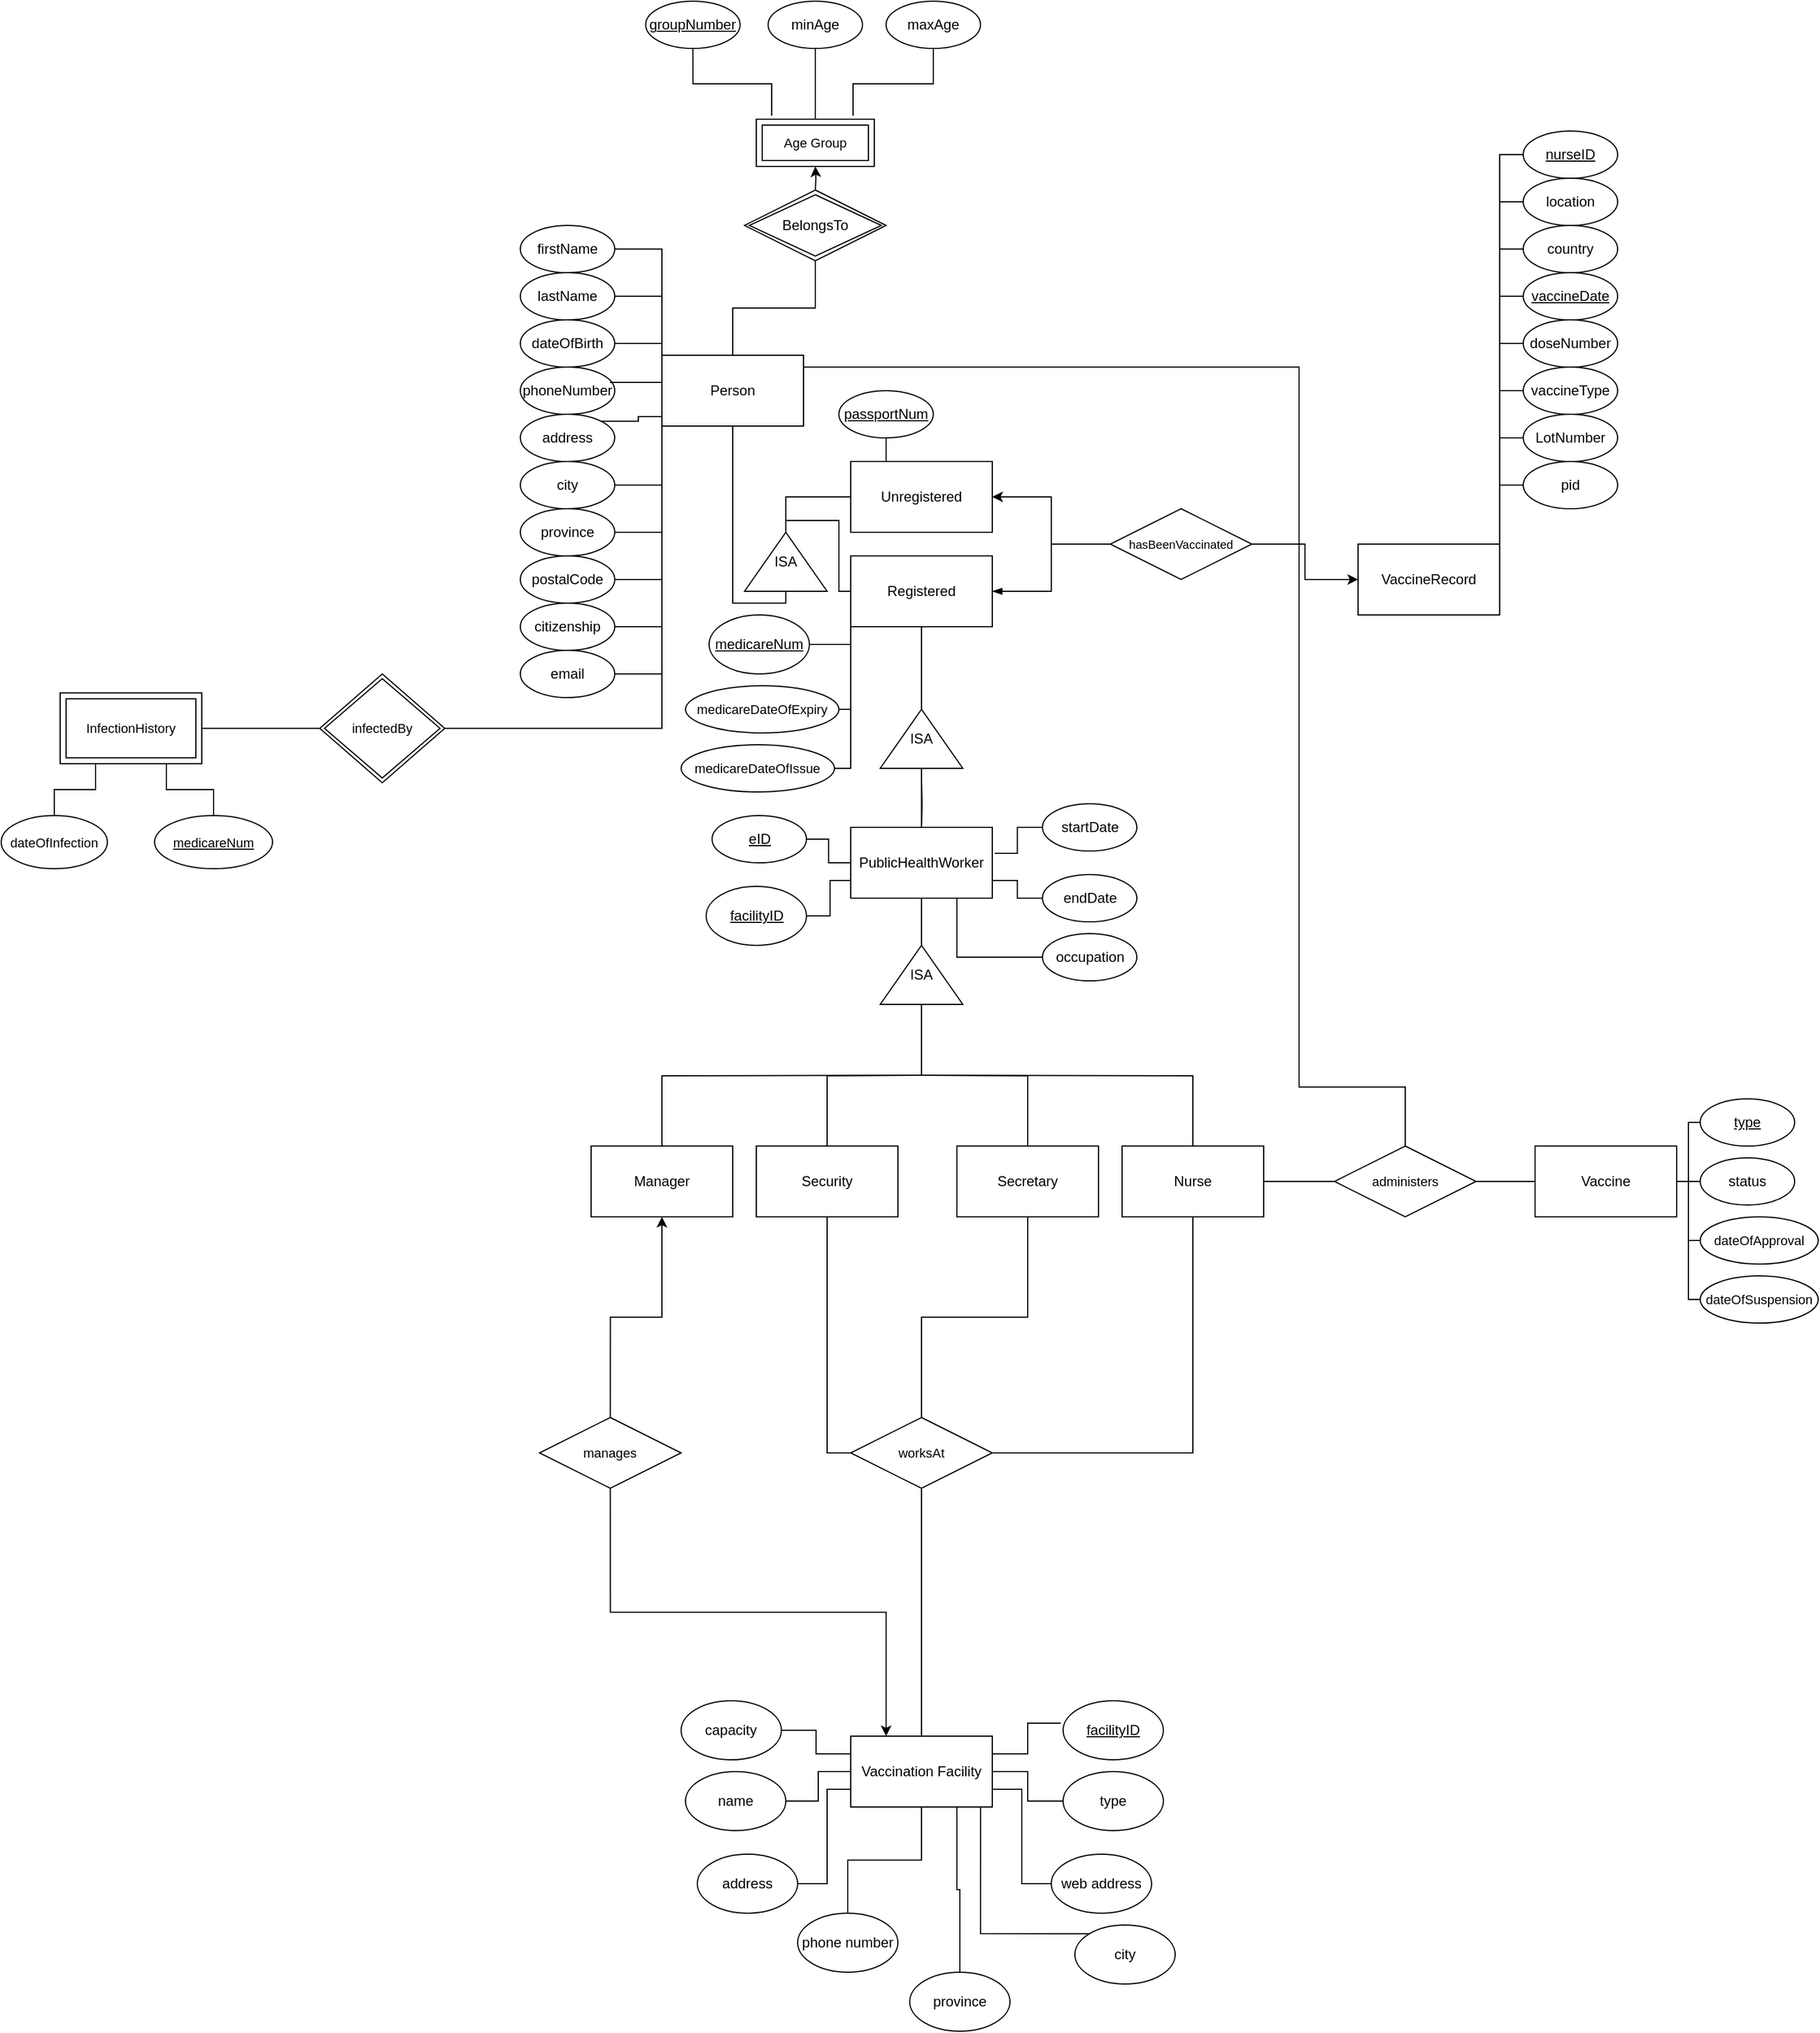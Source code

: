<mxfile version="15.5.1" type="device"><diagram id="mBmWn6BK3wTHhu9qiL1B" name="Page-1"><mxGraphModel dx="1888" dy="1664" grid="1" gridSize="10" guides="1" tooltips="1" connect="1" arrows="1" fold="1" page="1" pageScale="1" pageWidth="850" pageHeight="1100" math="0" shadow="0"><root><mxCell id="0"/><mxCell id="1" parent="0"/><mxCell id="DdgtRDa4_yfA8446GOCM-1" value="Person" style="rounded=0;whiteSpace=wrap;html=1;" parent="1" vertex="1"><mxGeometry x="140" y="240" width="120" height="60" as="geometry"/></mxCell><mxCell id="DdgtRDa4_yfA8446GOCM-2" value="firstName" style="ellipse;whiteSpace=wrap;html=1;" parent="1" vertex="1"><mxGeometry x="20" y="130" width="80" height="40" as="geometry"/></mxCell><mxCell id="DdgtRDa4_yfA8446GOCM-4" value="lastName" style="ellipse;whiteSpace=wrap;html=1;" parent="1" vertex="1"><mxGeometry x="20" y="170" width="80" height="40" as="geometry"/></mxCell><mxCell id="DdgtRDa4_yfA8446GOCM-5" value="dateOfBirth" style="ellipse;whiteSpace=wrap;html=1;" parent="1" vertex="1"><mxGeometry x="20" y="210" width="80" height="40" as="geometry"/></mxCell><mxCell id="DdgtRDa4_yfA8446GOCM-10" value="phoneNumber" style="ellipse;whiteSpace=wrap;html=1;" parent="1" vertex="1"><mxGeometry x="20" y="250" width="80" height="40" as="geometry"/></mxCell><mxCell id="DdgtRDa4_yfA8446GOCM-11" value="address&lt;span style=&quot;color: rgba(0 , 0 , 0 , 0) ; font-family: monospace ; font-size: 0px&quot;&gt;%3CmxGraphModel%3E%3Croot%3E%3CmxCell%20id%3D%220%22%2F%3E%3CmxCell%20id%3D%221%22%20parent%3D%220%22%2F%3E%3CmxCell%20id%3D%222%22%20value%3D%22dateOfBirth%22%20style%3D%22ellipse%3BwhiteSpace%3Dwrap%3Bhtml%3D1%3B%22%20vertex%3D%221%22%20parent%3D%221%22%3E%3CmxGeometry%20x%3D%22210%22%20y%3D%2210%22%20width%3D%2280%22%20height%3D%2240%22%20as%3D%22geometry%22%2F%3E%3C%2FmxCell%3E%3C%2Froot%3E%3C%2FmxGraphModel%3E&lt;/span&gt;" style="ellipse;whiteSpace=wrap;html=1;" parent="1" vertex="1"><mxGeometry x="20" y="290" width="80" height="40" as="geometry"/></mxCell><mxCell id="DdgtRDa4_yfA8446GOCM-12" value="city" style="ellipse;whiteSpace=wrap;html=1;" parent="1" vertex="1"><mxGeometry x="20" y="330" width="80" height="40" as="geometry"/></mxCell><mxCell id="DdgtRDa4_yfA8446GOCM-13" value="province" style="ellipse;whiteSpace=wrap;html=1;" parent="1" vertex="1"><mxGeometry x="20" y="370" width="80" height="40" as="geometry"/></mxCell><mxCell id="DdgtRDa4_yfA8446GOCM-14" value="postalCode" style="ellipse;whiteSpace=wrap;html=1;" parent="1" vertex="1"><mxGeometry x="20" y="410" width="80" height="40" as="geometry"/></mxCell><mxCell id="DdgtRDa4_yfA8446GOCM-15" value="citizenship" style="ellipse;whiteSpace=wrap;html=1;" parent="1" vertex="1"><mxGeometry x="20" y="450" width="80" height="40" as="geometry"/></mxCell><mxCell id="DdgtRDa4_yfA8446GOCM-16" value="email" style="ellipse;whiteSpace=wrap;html=1;" parent="1" vertex="1"><mxGeometry x="20" y="490" width="80" height="40" as="geometry"/></mxCell><mxCell id="DdgtRDa4_yfA8446GOCM-18" value="" style="endArrow=none;html=1;rounded=0;fontSize=6;edgeStyle=orthogonalEdgeStyle;exitX=0.95;exitY=0.325;exitDx=0;exitDy=0;exitPerimeter=0;entryX=0;entryY=0.5;entryDx=0;entryDy=0;" parent="1" source="DdgtRDa4_yfA8446GOCM-10" target="DdgtRDa4_yfA8446GOCM-1" edge="1"><mxGeometry relative="1" as="geometry"><mxPoint x="20" y="259.5" as="sourcePoint"/><mxPoint x="180" y="259.5" as="targetPoint"/><Array as="points"><mxPoint x="140" y="263"/><mxPoint x="140" y="260"/></Array></mxGeometry></mxCell><mxCell id="DdgtRDa4_yfA8446GOCM-23" value="" style="endArrow=none;html=1;rounded=0;fontSize=6;edgeStyle=orthogonalEdgeStyle;entryX=0;entryY=0.867;entryDx=0;entryDy=0;exitX=1;exitY=0;exitDx=0;exitDy=0;entryPerimeter=0;" parent="1" source="DdgtRDa4_yfA8446GOCM-11" target="DdgtRDa4_yfA8446GOCM-1" edge="1"><mxGeometry relative="1" as="geometry"><mxPoint x="100" y="260" as="sourcePoint"/><mxPoint x="260" y="260" as="targetPoint"/><Array as="points"><mxPoint x="120" y="296"/><mxPoint x="120" y="292"/></Array></mxGeometry></mxCell><mxCell id="DdgtRDa4_yfA8446GOCM-24" value="" style="endArrow=none;html=1;rounded=0;fontSize=6;edgeStyle=orthogonalEdgeStyle;exitX=1;exitY=0.5;exitDx=0;exitDy=0;entryX=0;entryY=1;entryDx=0;entryDy=0;" parent="1" source="DdgtRDa4_yfA8446GOCM-12" target="DdgtRDa4_yfA8446GOCM-1" edge="1"><mxGeometry relative="1" as="geometry"><mxPoint x="100" y="260" as="sourcePoint"/><mxPoint x="260" y="260" as="targetPoint"/></mxGeometry></mxCell><mxCell id="DdgtRDa4_yfA8446GOCM-25" value="" style="endArrow=none;html=1;rounded=0;fontSize=6;edgeStyle=orthogonalEdgeStyle;entryX=0;entryY=1;entryDx=0;entryDy=0;" parent="1" source="DdgtRDa4_yfA8446GOCM-13" target="DdgtRDa4_yfA8446GOCM-1" edge="1"><mxGeometry relative="1" as="geometry"><mxPoint x="100" y="260" as="sourcePoint"/><mxPoint x="260" y="260" as="targetPoint"/></mxGeometry></mxCell><mxCell id="DdgtRDa4_yfA8446GOCM-26" value="" style="endArrow=none;html=1;rounded=0;fontSize=6;edgeStyle=orthogonalEdgeStyle;entryX=0;entryY=1;entryDx=0;entryDy=0;" parent="1" source="DdgtRDa4_yfA8446GOCM-14" target="DdgtRDa4_yfA8446GOCM-1" edge="1"><mxGeometry relative="1" as="geometry"><mxPoint x="100" y="260" as="sourcePoint"/><mxPoint x="260" y="260" as="targetPoint"/></mxGeometry></mxCell><mxCell id="DdgtRDa4_yfA8446GOCM-27" value="" style="endArrow=none;html=1;rounded=0;fontSize=6;edgeStyle=orthogonalEdgeStyle;entryX=0;entryY=1;entryDx=0;entryDy=0;exitX=1;exitY=0.5;exitDx=0;exitDy=0;" parent="1" source="DdgtRDa4_yfA8446GOCM-15" target="DdgtRDa4_yfA8446GOCM-1" edge="1"><mxGeometry relative="1" as="geometry"><mxPoint x="100" y="260" as="sourcePoint"/><mxPoint x="260" y="260" as="targetPoint"/></mxGeometry></mxCell><mxCell id="DdgtRDa4_yfA8446GOCM-29" value="" style="endArrow=none;html=1;rounded=0;fontSize=6;edgeStyle=orthogonalEdgeStyle;entryX=0;entryY=1;entryDx=0;entryDy=0;" parent="1" source="DdgtRDa4_yfA8446GOCM-16" target="DdgtRDa4_yfA8446GOCM-1" edge="1"><mxGeometry relative="1" as="geometry"><mxPoint x="100" y="260" as="sourcePoint"/><mxPoint x="260" y="260" as="targetPoint"/></mxGeometry></mxCell><mxCell id="DdgtRDa4_yfA8446GOCM-31" value="" style="endArrow=none;html=1;rounded=0;fontSize=6;edgeStyle=orthogonalEdgeStyle;entryX=0;entryY=0;entryDx=0;entryDy=0;exitX=1;exitY=0.5;exitDx=0;exitDy=0;" parent="1" source="DdgtRDa4_yfA8446GOCM-5" target="DdgtRDa4_yfA8446GOCM-1" edge="1"><mxGeometry relative="1" as="geometry"><mxPoint x="100" y="260" as="sourcePoint"/><mxPoint x="260" y="260" as="targetPoint"/></mxGeometry></mxCell><mxCell id="DdgtRDa4_yfA8446GOCM-32" value="" style="endArrow=none;html=1;rounded=0;fontSize=6;edgeStyle=orthogonalEdgeStyle;entryX=0;entryY=0;entryDx=0;entryDy=0;exitX=1;exitY=0.5;exitDx=0;exitDy=0;" parent="1" source="DdgtRDa4_yfA8446GOCM-4" target="DdgtRDa4_yfA8446GOCM-1" edge="1"><mxGeometry relative="1" as="geometry"><mxPoint x="100" y="260" as="sourcePoint"/><mxPoint x="260" y="260" as="targetPoint"/></mxGeometry></mxCell><mxCell id="DdgtRDa4_yfA8446GOCM-33" value="" style="endArrow=none;html=1;rounded=0;fontSize=6;edgeStyle=orthogonalEdgeStyle;entryX=0;entryY=0;entryDx=0;entryDy=0;exitX=1;exitY=0.5;exitDx=0;exitDy=0;" parent="1" source="DdgtRDa4_yfA8446GOCM-2" target="DdgtRDa4_yfA8446GOCM-1" edge="1"><mxGeometry relative="1" as="geometry"><mxPoint x="100" y="260" as="sourcePoint"/><mxPoint x="260" y="260" as="targetPoint"/></mxGeometry></mxCell><mxCell id="DdgtRDa4_yfA8446GOCM-34" value="&lt;font style=&quot;font-size: 12px&quot;&gt;BelongsTo&lt;/font&gt;" style="shape=rhombus;double=1;perimeter=rhombusPerimeter;whiteSpace=wrap;html=1;align=center;labelBackgroundColor=none;fontSize=11;fontColor=default;" parent="1" vertex="1"><mxGeometry x="210" y="100" width="120" height="60" as="geometry"/></mxCell><mxCell id="DdgtRDa4_yfA8446GOCM-35" value="" style="endArrow=none;html=1;rounded=0;fontSize=12;edgeStyle=orthogonalEdgeStyle;entryX=0.5;entryY=1;entryDx=0;entryDy=0;exitX=0.5;exitY=0;exitDx=0;exitDy=0;" parent="1" source="DdgtRDa4_yfA8446GOCM-1" target="DdgtRDa4_yfA8446GOCM-34" edge="1"><mxGeometry relative="1" as="geometry"><mxPoint x="180" y="250" as="sourcePoint"/><mxPoint x="340" y="250" as="targetPoint"/></mxGeometry></mxCell><mxCell id="nh2LUWXk5iaDpOpPUdQf-5" style="edgeStyle=orthogonalEdgeStyle;rounded=0;orthogonalLoop=1;jettySize=auto;html=1;exitX=0.5;exitY=0;exitDx=0;exitDy=0;entryX=0.5;entryY=1;entryDx=0;entryDy=0;fontSize=8;fontColor=default;startArrow=none;startFill=0;endArrow=none;endFill=0;" parent="1" source="nh2LUWXk5iaDpOpPUdQf-6" target="DdgtRDa4_yfA8446GOCM-42" edge="1"><mxGeometry relative="1" as="geometry"><mxPoint x="270" y="20" as="sourcePoint"/></mxGeometry></mxCell><mxCell id="DdgtRDa4_yfA8446GOCM-37" value="" style="endArrow=classic;html=1;rounded=0;fontSize=12;edgeStyle=orthogonalEdgeStyle;" parent="1" edge="1"><mxGeometry relative="1" as="geometry"><mxPoint x="270" y="100" as="sourcePoint"/><mxPoint x="270" y="80" as="targetPoint"/></mxGeometry></mxCell><mxCell id="DdgtRDa4_yfA8446GOCM-39" value="&lt;u&gt;groupNumber&lt;/u&gt;" style="ellipse;whiteSpace=wrap;html=1;" parent="1" vertex="1"><mxGeometry x="126.25" y="-60" width="80" height="40" as="geometry"/></mxCell><mxCell id="DdgtRDa4_yfA8446GOCM-41" value="" style="endArrow=none;html=1;rounded=0;fontSize=12;edgeStyle=orthogonalEdgeStyle;entryX=0.13;entryY=-0.075;entryDx=0;entryDy=0;exitX=0.5;exitY=1;exitDx=0;exitDy=0;entryPerimeter=0;" parent="1" source="DdgtRDa4_yfA8446GOCM-39" target="nh2LUWXk5iaDpOpPUdQf-6" edge="1"><mxGeometry relative="1" as="geometry"><mxPoint x="180" y="220" as="sourcePoint"/><mxPoint x="210" y="20" as="targetPoint"/></mxGeometry></mxCell><mxCell id="DdgtRDa4_yfA8446GOCM-42" value="minAge" style="ellipse;whiteSpace=wrap;html=1;" parent="1" vertex="1"><mxGeometry x="230" y="-60" width="80" height="40" as="geometry"/></mxCell><mxCell id="DdgtRDa4_yfA8446GOCM-44" value="maxAge" style="ellipse;whiteSpace=wrap;html=1;" parent="1" vertex="1"><mxGeometry x="330" y="-60" width="80" height="40" as="geometry"/></mxCell><mxCell id="DdgtRDa4_yfA8446GOCM-45" value="" style="endArrow=none;html=1;rounded=0;fontSize=12;edgeStyle=orthogonalEdgeStyle;exitX=0.82;exitY=-0.075;exitDx=0;exitDy=0;exitPerimeter=0;" parent="1" source="nh2LUWXk5iaDpOpPUdQf-6" target="DdgtRDa4_yfA8446GOCM-44" edge="1"><mxGeometry relative="1" as="geometry"><mxPoint x="330" y="20" as="sourcePoint"/><mxPoint x="310" y="180" as="targetPoint"/><Array as="points"><mxPoint x="302" y="10"/><mxPoint x="370" y="10"/></Array></mxGeometry></mxCell><mxCell id="DdgtRDa4_yfA8446GOCM-46" value="&lt;font style=&quot;font-size: 11px&quot;&gt;dateOfInfection&lt;/font&gt;" style="ellipse;whiteSpace=wrap;html=1;" parent="1" vertex="1"><mxGeometry x="-420" y="630" width="90" height="45" as="geometry"/></mxCell><mxCell id="DdgtRDa4_yfA8446GOCM-47" value="" style="endArrow=none;html=1;rounded=0;fontSize=8;edgeStyle=orthogonalEdgeStyle;entryX=0;entryY=1;entryDx=0;entryDy=0;startArrow=none;" parent="1" source="rNq9Q9PdPuJIYpiy7q8s-1" target="DdgtRDa4_yfA8446GOCM-1" edge="1"><mxGeometry relative="1" as="geometry"><mxPoint x="150" y="340" as="sourcePoint"/><mxPoint x="310" y="340" as="targetPoint"/></mxGeometry></mxCell><mxCell id="DdgtRDa4_yfA8446GOCM-48" value="&lt;font style=&quot;font-size: 12px&quot;&gt;ISA&lt;/font&gt;" style="triangle;whiteSpace=wrap;html=1;fontSize=8;rotation=0;direction=north;" parent="1" vertex="1"><mxGeometry x="210" y="390" width="70" height="50" as="geometry"/></mxCell><mxCell id="DdgtRDa4_yfA8446GOCM-49" value="" style="endArrow=none;html=1;rounded=0;fontSize=12;edgeStyle=orthogonalEdgeStyle;entryX=0.5;entryY=1;entryDx=0;entryDy=0;exitX=0;exitY=0.5;exitDx=0;exitDy=0;" parent="1" source="DdgtRDa4_yfA8446GOCM-48" target="DdgtRDa4_yfA8446GOCM-1" edge="1"><mxGeometry relative="1" as="geometry"><mxPoint x="200" y="330" as="sourcePoint"/><mxPoint x="310" y="220" as="targetPoint"/></mxGeometry></mxCell><mxCell id="DdgtRDa4_yfA8446GOCM-50" value="Registered" style="rounded=0;whiteSpace=wrap;html=1;" parent="1" vertex="1"><mxGeometry x="300" y="410" width="120" height="60" as="geometry"/></mxCell><mxCell id="DdgtRDa4_yfA8446GOCM-51" value="Unregistered" style="rounded=0;whiteSpace=wrap;html=1;" parent="1" vertex="1"><mxGeometry x="300" y="330" width="120" height="60" as="geometry"/></mxCell><mxCell id="DdgtRDa4_yfA8446GOCM-52" value="" style="endArrow=none;html=1;rounded=0;fontSize=12;edgeStyle=orthogonalEdgeStyle;entryX=0;entryY=0.5;entryDx=0;entryDy=0;exitX=1;exitY=0.5;exitDx=0;exitDy=0;" parent="1" source="DdgtRDa4_yfA8446GOCM-48" target="DdgtRDa4_yfA8446GOCM-51" edge="1"><mxGeometry relative="1" as="geometry"><mxPoint x="150" y="290" as="sourcePoint"/><mxPoint x="310" y="290" as="targetPoint"/></mxGeometry></mxCell><mxCell id="DdgtRDa4_yfA8446GOCM-53" value="" style="endArrow=none;html=1;rounded=0;fontSize=12;edgeStyle=orthogonalEdgeStyle;entryX=0;entryY=0.5;entryDx=0;entryDy=0;exitX=1;exitY=0.5;exitDx=0;exitDy=0;" parent="1" source="DdgtRDa4_yfA8446GOCM-48" target="DdgtRDa4_yfA8446GOCM-50" edge="1"><mxGeometry relative="1" as="geometry"><mxPoint x="270" y="360" as="sourcePoint"/><mxPoint x="310" y="290" as="targetPoint"/></mxGeometry></mxCell><mxCell id="DdgtRDa4_yfA8446GOCM-54" value="&lt;font style=&quot;font-size: 10px&quot;&gt;hasBeenVaccinated&lt;/font&gt;" style="shape=rhombus;perimeter=rhombusPerimeter;whiteSpace=wrap;html=1;align=center;fontSize=6;" parent="1" vertex="1"><mxGeometry x="520" y="370" width="120" height="60" as="geometry"/></mxCell><mxCell id="DdgtRDa4_yfA8446GOCM-55" value="" style="endArrow=none;html=1;rounded=0;fontSize=12;edgeStyle=orthogonalEdgeStyle;entryX=0;entryY=0.5;entryDx=0;entryDy=0;exitX=1;exitY=0.5;exitDx=0;exitDy=0;startArrow=classic;startFill=1;" parent="1" source="DdgtRDa4_yfA8446GOCM-51" target="DdgtRDa4_yfA8446GOCM-54" edge="1"><mxGeometry relative="1" as="geometry"><mxPoint x="190" y="320" as="sourcePoint"/><mxPoint x="350" y="320" as="targetPoint"/></mxGeometry></mxCell><mxCell id="DdgtRDa4_yfA8446GOCM-56" value="VaccineRecord" style="rounded=0;whiteSpace=wrap;html=1;" parent="1" vertex="1"><mxGeometry x="730" y="400" width="120" height="60" as="geometry"/></mxCell><mxCell id="DdgtRDa4_yfA8446GOCM-57" value="" style="endArrow=classic;html=1;rounded=0;fontSize=12;edgeStyle=orthogonalEdgeStyle;endFill=1;" parent="1" source="DdgtRDa4_yfA8446GOCM-54" target="DdgtRDa4_yfA8446GOCM-56" edge="1"><mxGeometry relative="1" as="geometry"><mxPoint x="410" y="270" as="sourcePoint"/><mxPoint x="350" y="320" as="targetPoint"/></mxGeometry></mxCell><mxCell id="DdgtRDa4_yfA8446GOCM-59" value="&lt;u&gt;medicareNum&lt;/u&gt;" style="ellipse;whiteSpace=wrap;html=1;" parent="1" vertex="1"><mxGeometry x="180" y="460" width="85" height="50" as="geometry"/></mxCell><mxCell id="DdgtRDa4_yfA8446GOCM-60" value="&lt;font style=&quot;font-size: 11px&quot;&gt;medicareDateOfIssue&lt;/font&gt;" style="ellipse;whiteSpace=wrap;html=1;" parent="1" vertex="1"><mxGeometry x="156.25" y="570" width="130" height="40" as="geometry"/></mxCell><mxCell id="DdgtRDa4_yfA8446GOCM-61" value="&lt;font style=&quot;font-size: 11px&quot;&gt;medicareDateOfExpiry&lt;/font&gt;" style="ellipse;whiteSpace=wrap;html=1;" parent="1" vertex="1"><mxGeometry x="160" y="520" width="130" height="40" as="geometry"/></mxCell><mxCell id="DdgtRDa4_yfA8446GOCM-62" value="" style="endArrow=none;html=1;rounded=0;fontSize=12;edgeStyle=orthogonalEdgeStyle;entryX=0;entryY=1;entryDx=0;entryDy=0;exitX=1;exitY=0.5;exitDx=0;exitDy=0;" parent="1" source="DdgtRDa4_yfA8446GOCM-59" target="DdgtRDa4_yfA8446GOCM-50" edge="1"><mxGeometry relative="1" as="geometry"><mxPoint x="260" y="370" as="sourcePoint"/><mxPoint x="420" y="370" as="targetPoint"/></mxGeometry></mxCell><mxCell id="DdgtRDa4_yfA8446GOCM-63" value="" style="endArrow=none;html=1;rounded=0;fontSize=12;edgeStyle=orthogonalEdgeStyle;entryX=0;entryY=1;entryDx=0;entryDy=0;" parent="1" source="DdgtRDa4_yfA8446GOCM-61" target="DdgtRDa4_yfA8446GOCM-50" edge="1"><mxGeometry relative="1" as="geometry"><mxPoint x="260" y="370" as="sourcePoint"/><mxPoint x="420" y="370" as="targetPoint"/></mxGeometry></mxCell><mxCell id="DdgtRDa4_yfA8446GOCM-64" value="" style="endArrow=none;html=1;rounded=0;fontSize=12;edgeStyle=orthogonalEdgeStyle;entryX=0;entryY=1;entryDx=0;entryDy=0;" parent="1" source="DdgtRDa4_yfA8446GOCM-60" target="DdgtRDa4_yfA8446GOCM-50" edge="1"><mxGeometry relative="1" as="geometry"><mxPoint x="260" y="370" as="sourcePoint"/><mxPoint x="520" y="590" as="targetPoint"/></mxGeometry></mxCell><mxCell id="DdgtRDa4_yfA8446GOCM-65" value="" style="endArrow=none;html=1;rounded=0;fontSize=12;edgeStyle=orthogonalEdgeStyle;entryX=0;entryY=0.5;entryDx=0;entryDy=0;startArrow=blockThin;startFill=1;" parent="1" source="DdgtRDa4_yfA8446GOCM-50" target="DdgtRDa4_yfA8446GOCM-54" edge="1"><mxGeometry relative="1" as="geometry"><mxPoint x="260" y="370" as="sourcePoint"/><mxPoint x="420" y="370" as="targetPoint"/></mxGeometry></mxCell><mxCell id="DdgtRDa4_yfA8446GOCM-66" value="&lt;u&gt;passportNum&lt;/u&gt;" style="ellipse;whiteSpace=wrap;html=1;" parent="1" vertex="1"><mxGeometry x="290" y="270" width="80" height="40" as="geometry"/></mxCell><mxCell id="DdgtRDa4_yfA8446GOCM-67" value="" style="endArrow=none;html=1;rounded=0;fontSize=12;edgeStyle=orthogonalEdgeStyle;entryX=0.25;entryY=0;entryDx=0;entryDy=0;" parent="1" source="DdgtRDa4_yfA8446GOCM-66" target="DdgtRDa4_yfA8446GOCM-51" edge="1"><mxGeometry relative="1" as="geometry"><mxPoint x="260" y="370" as="sourcePoint"/><mxPoint x="420" y="370" as="targetPoint"/></mxGeometry></mxCell><mxCell id="DdgtRDa4_yfA8446GOCM-68" value="LotNumber" style="ellipse;whiteSpace=wrap;html=1;" parent="1" vertex="1"><mxGeometry x="870" y="290" width="80" height="40" as="geometry"/></mxCell><mxCell id="DdgtRDa4_yfA8446GOCM-69" value="" style="endArrow=none;html=1;rounded=0;fontSize=12;edgeStyle=orthogonalEdgeStyle;entryX=0;entryY=0.5;entryDx=0;entryDy=0;exitX=1;exitY=0;exitDx=0;exitDy=0;" parent="1" source="DdgtRDa4_yfA8446GOCM-56" target="DdgtRDa4_yfA8446GOCM-68" edge="1"><mxGeometry relative="1" as="geometry"><mxPoint x="520" y="370" as="sourcePoint"/><mxPoint x="680" y="370" as="targetPoint"/></mxGeometry></mxCell><mxCell id="DdgtRDa4_yfA8446GOCM-70" value="vaccineType" style="ellipse;whiteSpace=wrap;html=1;" parent="1" vertex="1"><mxGeometry x="870" y="250" width="80" height="40" as="geometry"/></mxCell><mxCell id="DdgtRDa4_yfA8446GOCM-71" value="" style="endArrow=none;html=1;rounded=0;fontSize=12;edgeStyle=orthogonalEdgeStyle;entryX=0;entryY=0.5;entryDx=0;entryDy=0;exitX=1;exitY=0;exitDx=0;exitDy=0;" parent="1" source="DdgtRDa4_yfA8446GOCM-56" target="DdgtRDa4_yfA8446GOCM-70" edge="1"><mxGeometry relative="1" as="geometry"><mxPoint x="850" y="380" as="sourcePoint"/><mxPoint x="870" y="320" as="targetPoint"/></mxGeometry></mxCell><mxCell id="DdgtRDa4_yfA8446GOCM-72" value="doseNumber" style="ellipse;whiteSpace=wrap;html=1;" parent="1" vertex="1"><mxGeometry x="870" y="210" width="80" height="40" as="geometry"/></mxCell><mxCell id="DdgtRDa4_yfA8446GOCM-73" value="" style="endArrow=none;html=1;rounded=0;fontSize=12;edgeStyle=orthogonalEdgeStyle;entryX=0;entryY=0.5;entryDx=0;entryDy=0;exitX=1;exitY=0;exitDx=0;exitDy=0;" parent="1" source="DdgtRDa4_yfA8446GOCM-56" target="DdgtRDa4_yfA8446GOCM-72" edge="1"><mxGeometry relative="1" as="geometry"><mxPoint x="500" y="370" as="sourcePoint"/><mxPoint x="660" y="370" as="targetPoint"/></mxGeometry></mxCell><mxCell id="DdgtRDa4_yfA8446GOCM-74" value="&lt;u&gt;vaccineDate&lt;/u&gt;" style="ellipse;whiteSpace=wrap;html=1;" parent="1" vertex="1"><mxGeometry x="870" y="170" width="80" height="40" as="geometry"/></mxCell><mxCell id="DdgtRDa4_yfA8446GOCM-75" value="" style="endArrow=none;html=1;rounded=0;fontSize=12;edgeStyle=orthogonalEdgeStyle;entryX=0;entryY=0.5;entryDx=0;entryDy=0;exitX=1;exitY=0;exitDx=0;exitDy=0;" parent="1" source="DdgtRDa4_yfA8446GOCM-56" target="DdgtRDa4_yfA8446GOCM-74" edge="1"><mxGeometry relative="1" as="geometry"><mxPoint x="500" y="370" as="sourcePoint"/><mxPoint x="660" y="370" as="targetPoint"/></mxGeometry></mxCell><mxCell id="DdgtRDa4_yfA8446GOCM-76" value="country" style="ellipse;whiteSpace=wrap;html=1;" parent="1" vertex="1"><mxGeometry x="870" y="130" width="80" height="40" as="geometry"/></mxCell><mxCell id="DdgtRDa4_yfA8446GOCM-77" value="" style="endArrow=none;html=1;rounded=0;fontSize=11;edgeStyle=orthogonalEdgeStyle;entryX=0;entryY=0.5;entryDx=0;entryDy=0;exitX=1;exitY=0;exitDx=0;exitDy=0;" parent="1" source="DdgtRDa4_yfA8446GOCM-56" target="DdgtRDa4_yfA8446GOCM-76" edge="1"><mxGeometry relative="1" as="geometry"><mxPoint x="430" y="370" as="sourcePoint"/><mxPoint x="590" y="370" as="targetPoint"/></mxGeometry></mxCell><mxCell id="DdgtRDa4_yfA8446GOCM-78" value="location" style="ellipse;whiteSpace=wrap;html=1;" parent="1" vertex="1"><mxGeometry x="870" y="90" width="80" height="40" as="geometry"/></mxCell><mxCell id="DdgtRDa4_yfA8446GOCM-79" value="" style="endArrow=none;html=1;rounded=0;fontSize=11;edgeStyle=orthogonalEdgeStyle;entryX=0;entryY=0.5;entryDx=0;entryDy=0;exitX=1;exitY=0;exitDx=0;exitDy=0;" parent="1" source="DdgtRDa4_yfA8446GOCM-56" target="DdgtRDa4_yfA8446GOCM-78" edge="1"><mxGeometry relative="1" as="geometry"><mxPoint x="430" y="370" as="sourcePoint"/><mxPoint x="590" y="370" as="targetPoint"/></mxGeometry></mxCell><mxCell id="DdgtRDa4_yfA8446GOCM-80" value="&lt;u&gt;nurseID&lt;/u&gt;" style="ellipse;whiteSpace=wrap;html=1;" parent="1" vertex="1"><mxGeometry x="870" y="50" width="80" height="40" as="geometry"/></mxCell><mxCell id="DdgtRDa4_yfA8446GOCM-81" value="" style="endArrow=none;html=1;rounded=0;fontSize=11;edgeStyle=orthogonalEdgeStyle;entryX=0;entryY=0.5;entryDx=0;entryDy=0;exitX=1;exitY=0;exitDx=0;exitDy=0;" parent="1" source="DdgtRDa4_yfA8446GOCM-56" target="DdgtRDa4_yfA8446GOCM-80" edge="1"><mxGeometry relative="1" as="geometry"><mxPoint x="430" y="240" as="sourcePoint"/><mxPoint x="590" y="240" as="targetPoint"/></mxGeometry></mxCell><mxCell id="DdgtRDa4_yfA8446GOCM-83" value="" style="endArrow=none;html=1;rounded=0;fontSize=11;edgeStyle=orthogonalEdgeStyle;" parent="1" source="DdgtRDa4_yfA8446GOCM-50" edge="1"><mxGeometry relative="1" as="geometry"><mxPoint x="320" y="420" as="sourcePoint"/><mxPoint x="360" y="540" as="targetPoint"/></mxGeometry></mxCell><mxCell id="tQHkQa2QSIJ95_7Fd_pv-3" style="edgeStyle=orthogonalEdgeStyle;rounded=0;orthogonalLoop=1;jettySize=auto;html=1;exitX=0.75;exitY=1;exitDx=0;exitDy=0;entryX=0;entryY=0.5;entryDx=0;entryDy=0;endArrow=none;endFill=0;" parent="1" source="DdgtRDa4_yfA8446GOCM-84" target="tQHkQa2QSIJ95_7Fd_pv-1" edge="1"><mxGeometry relative="1" as="geometry"/></mxCell><mxCell id="DdgtRDa4_yfA8446GOCM-84" value="PublicHealthWorker" style="rounded=0;whiteSpace=wrap;html=1;" parent="1" vertex="1"><mxGeometry x="300" y="640" width="120" height="60" as="geometry"/></mxCell><mxCell id="DdgtRDa4_yfA8446GOCM-85" value="" style="endArrow=none;html=1;rounded=0;fontSize=11;edgeStyle=orthogonalEdgeStyle;" parent="1" target="DdgtRDa4_yfA8446GOCM-84" edge="1"><mxGeometry relative="1" as="geometry"><mxPoint x="360" y="600" as="sourcePoint"/><mxPoint x="480" y="620" as="targetPoint"/></mxGeometry></mxCell><mxCell id="DdgtRDa4_yfA8446GOCM-86" value="&lt;u&gt;eID&lt;/u&gt;" style="ellipse;whiteSpace=wrap;html=1;" parent="1" vertex="1"><mxGeometry x="182.5" y="630" width="80" height="40" as="geometry"/></mxCell><mxCell id="DdgtRDa4_yfA8446GOCM-87" value="" style="endArrow=none;html=1;rounded=0;fontSize=11;edgeStyle=orthogonalEdgeStyle;" parent="1" source="DdgtRDa4_yfA8446GOCM-86" target="DdgtRDa4_yfA8446GOCM-84" edge="1"><mxGeometry relative="1" as="geometry"><mxPoint x="320" y="620" as="sourcePoint"/><mxPoint x="480" y="620" as="targetPoint"/></mxGeometry></mxCell><mxCell id="DdgtRDa4_yfA8446GOCM-89" value="" style="endArrow=none;html=1;rounded=0;fontSize=11;edgeStyle=orthogonalEdgeStyle;entryX=1;entryY=0.5;entryDx=0;entryDy=0;" parent="1" source="DdgtRDa4_yfA8446GOCM-84" target="nh2LUWXk5iaDpOpPUdQf-3" edge="1"><mxGeometry relative="1" as="geometry"><mxPoint x="320" y="720" as="sourcePoint"/><mxPoint x="360" y="790" as="targetPoint"/></mxGeometry></mxCell><mxCell id="nh2LUWXk5iaDpOpPUdQf-24" style="edgeStyle=orthogonalEdgeStyle;rounded=0;orthogonalLoop=1;jettySize=auto;html=1;exitX=0.5;exitY=1;exitDx=0;exitDy=0;entryX=0.5;entryY=0;entryDx=0;entryDy=0;fontSize=11;fontColor=default;startArrow=classic;startFill=1;endArrow=none;endFill=0;" parent="1" source="DdgtRDa4_yfA8446GOCM-90" target="nh2LUWXk5iaDpOpPUdQf-23" edge="1"><mxGeometry relative="1" as="geometry"/></mxCell><mxCell id="DdgtRDa4_yfA8446GOCM-90" value="Manager" style="rounded=0;whiteSpace=wrap;html=1;" parent="1" vertex="1"><mxGeometry x="80" y="910" width="120" height="60" as="geometry"/></mxCell><mxCell id="DdgtRDa4_yfA8446GOCM-91" value="&lt;font style=&quot;font-size: 11px&quot;&gt;worksAt&lt;/font&gt;" style="shape=rhombus;perimeter=rhombusPerimeter;whiteSpace=wrap;html=1;align=center;fontSize=6;" parent="1" vertex="1"><mxGeometry x="300" y="1140" width="120" height="60" as="geometry"/></mxCell><mxCell id="DdgtRDa4_yfA8446GOCM-93" value="startDate" style="ellipse;whiteSpace=wrap;html=1;" parent="1" vertex="1"><mxGeometry x="462.5" y="620" width="80" height="40" as="geometry"/></mxCell><mxCell id="DdgtRDa4_yfA8446GOCM-94" value="endDate" style="ellipse;whiteSpace=wrap;html=1;" parent="1" vertex="1"><mxGeometry x="462.5" y="680" width="80" height="40" as="geometry"/></mxCell><mxCell id="DdgtRDa4_yfA8446GOCM-95" value="" style="endArrow=none;html=1;rounded=0;fontSize=11;edgeStyle=orthogonalEdgeStyle;entryX=1.017;entryY=0.367;entryDx=0;entryDy=0;entryPerimeter=0;" parent="1" source="DdgtRDa4_yfA8446GOCM-93" target="DdgtRDa4_yfA8446GOCM-84" edge="1"><mxGeometry relative="1" as="geometry"><mxPoint x="732.5" y="410" as="sourcePoint"/><mxPoint x="582.5" y="670" as="targetPoint"/></mxGeometry></mxCell><mxCell id="DdgtRDa4_yfA8446GOCM-96" value="" style="endArrow=none;html=1;rounded=0;fontSize=11;edgeStyle=orthogonalEdgeStyle;entryX=1;entryY=0.75;entryDx=0;entryDy=0;" parent="1" source="DdgtRDa4_yfA8446GOCM-94" target="DdgtRDa4_yfA8446GOCM-84" edge="1"><mxGeometry relative="1" as="geometry"><mxPoint x="592.5" y="650.059" as="sourcePoint"/><mxPoint x="582.5" y="670" as="targetPoint"/></mxGeometry></mxCell><mxCell id="DdgtRDa4_yfA8446GOCM-97" value="Security" style="rounded=0;whiteSpace=wrap;html=1;" parent="1" vertex="1"><mxGeometry x="220" y="910" width="120" height="60" as="geometry"/></mxCell><mxCell id="DdgtRDa4_yfA8446GOCM-98" value="Secretary" style="rounded=0;whiteSpace=wrap;html=1;" parent="1" vertex="1"><mxGeometry x="390" y="910" width="120" height="60" as="geometry"/></mxCell><mxCell id="rNq9Q9PdPuJIYpiy7q8s-5" style="edgeStyle=orthogonalEdgeStyle;rounded=0;orthogonalLoop=1;jettySize=auto;html=1;exitX=1;exitY=0.5;exitDx=0;exitDy=0;entryX=0;entryY=0.5;entryDx=0;entryDy=0;endArrow=none;endFill=0;" parent="1" source="DdgtRDa4_yfA8446GOCM-99" target="DdgtRDa4_yfA8446GOCM-108" edge="1"><mxGeometry relative="1" as="geometry"/></mxCell><mxCell id="DdgtRDa4_yfA8446GOCM-99" value="Nurse" style="rounded=0;whiteSpace=wrap;html=1;" parent="1" vertex="1"><mxGeometry x="530" y="910" width="120" height="60" as="geometry"/></mxCell><mxCell id="DdgtRDa4_yfA8446GOCM-100" value="" style="endArrow=none;html=1;rounded=0;fontSize=11;edgeStyle=orthogonalEdgeStyle;exitX=1;exitY=0.5;exitDx=0;exitDy=0;" parent="1" target="DdgtRDa4_yfA8446GOCM-99" edge="1"><mxGeometry relative="1" as="geometry"><mxPoint x="360" y="850" as="sourcePoint"/><mxPoint x="610" y="910" as="targetPoint"/></mxGeometry></mxCell><mxCell id="DdgtRDa4_yfA8446GOCM-101" value="" style="endArrow=none;html=1;rounded=0;fontSize=11;edgeStyle=orthogonalEdgeStyle;" parent="1" target="DdgtRDa4_yfA8446GOCM-98" edge="1"><mxGeometry relative="1" as="geometry"><mxPoint x="360" y="850" as="sourcePoint"/><mxPoint x="600.059" y="920" as="targetPoint"/></mxGeometry></mxCell><mxCell id="DdgtRDa4_yfA8446GOCM-102" value="" style="endArrow=none;html=1;rounded=0;fontSize=11;edgeStyle=orthogonalEdgeStyle;" parent="1" target="DdgtRDa4_yfA8446GOCM-97" edge="1"><mxGeometry relative="1" as="geometry"><mxPoint x="360" y="850" as="sourcePoint"/><mxPoint x="460.059" y="920" as="targetPoint"/></mxGeometry></mxCell><mxCell id="DdgtRDa4_yfA8446GOCM-103" value="" style="endArrow=none;html=1;rounded=0;fontSize=11;edgeStyle=orthogonalEdgeStyle;exitX=1;exitY=0.5;exitDx=0;exitDy=0;" parent="1" target="DdgtRDa4_yfA8446GOCM-90" edge="1"><mxGeometry relative="1" as="geometry"><mxPoint x="360" y="850" as="sourcePoint"/><mxPoint x="290.059" y="920" as="targetPoint"/></mxGeometry></mxCell><mxCell id="rNq9Q9PdPuJIYpiy7q8s-6" style="edgeStyle=orthogonalEdgeStyle;rounded=0;orthogonalLoop=1;jettySize=auto;html=1;exitX=1;exitY=0.5;exitDx=0;exitDy=0;endArrow=none;endFill=0;startArrow=none;startFill=0;" parent="1" source="DdgtRDa4_yfA8446GOCM-108" target="DdgtRDa4_yfA8446GOCM-112" edge="1"><mxGeometry relative="1" as="geometry"/></mxCell><mxCell id="DdgtRDa4_yfA8446GOCM-108" value="&lt;font style=&quot;font-size: 11px&quot;&gt;administers&lt;/font&gt;" style="shape=rhombus;perimeter=rhombusPerimeter;whiteSpace=wrap;html=1;align=center;fontSize=6;" parent="1" vertex="1"><mxGeometry x="710" y="910" width="120" height="60" as="geometry"/></mxCell><mxCell id="DdgtRDa4_yfA8446GOCM-112" value="Vaccine" style="rounded=0;whiteSpace=wrap;html=1;" parent="1" vertex="1"><mxGeometry x="880" y="910" width="120" height="60" as="geometry"/></mxCell><mxCell id="DdgtRDa4_yfA8446GOCM-114" value="" style="endArrow=none;html=1;rounded=0;fontSize=11;edgeStyle=orthogonalEdgeStyle;entryX=1;entryY=0.5;entryDx=0;entryDy=0;endFill=0;" parent="1" source="DdgtRDa4_yfA8446GOCM-99" target="DdgtRDa4_yfA8446GOCM-91" edge="1"><mxGeometry relative="1" as="geometry"><mxPoint x="560" y="910" as="sourcePoint"/><mxPoint x="660" y="910" as="targetPoint"/><Array as="points"><mxPoint x="590" y="1170"/></Array></mxGeometry></mxCell><mxCell id="DdgtRDa4_yfA8446GOCM-116" value="" style="endArrow=none;html=1;rounded=0;fontSize=11;edgeStyle=orthogonalEdgeStyle;entryX=0.5;entryY=0;entryDx=0;entryDy=0;endFill=0;" parent="1" source="DdgtRDa4_yfA8446GOCM-98" target="DdgtRDa4_yfA8446GOCM-91" edge="1"><mxGeometry width="50" height="50" relative="1" as="geometry"><mxPoint x="590" y="930" as="sourcePoint"/><mxPoint x="640" y="880" as="targetPoint"/></mxGeometry></mxCell><mxCell id="DdgtRDa4_yfA8446GOCM-117" value="" style="endArrow=none;html=1;rounded=0;fontSize=11;edgeStyle=orthogonalEdgeStyle;exitX=0.5;exitY=1;exitDx=0;exitDy=0;endFill=0;" parent="1" source="DdgtRDa4_yfA8446GOCM-97" target="DdgtRDa4_yfA8446GOCM-91" edge="1"><mxGeometry width="50" height="50" relative="1" as="geometry"><mxPoint x="460.059" y="980" as="sourcePoint"/><mxPoint x="400" y="1165" as="targetPoint"/><Array as="points"><mxPoint x="280" y="1170"/></Array></mxGeometry></mxCell><mxCell id="nh2LUWXk5iaDpOpPUdQf-13" style="edgeStyle=orthogonalEdgeStyle;rounded=0;orthogonalLoop=1;jettySize=auto;html=1;exitX=0;exitY=0.25;exitDx=0;exitDy=0;fontSize=11;fontColor=default;startArrow=none;startFill=0;endArrow=none;endFill=0;" parent="1" source="DdgtRDa4_yfA8446GOCM-120" target="DdgtRDa4_yfA8446GOCM-134" edge="1"><mxGeometry relative="1" as="geometry"/></mxCell><mxCell id="nh2LUWXk5iaDpOpPUdQf-14" style="edgeStyle=orthogonalEdgeStyle;rounded=0;orthogonalLoop=1;jettySize=auto;html=1;exitX=0;exitY=0.5;exitDx=0;exitDy=0;fontSize=11;fontColor=default;startArrow=none;startFill=0;endArrow=none;endFill=0;" parent="1" source="DdgtRDa4_yfA8446GOCM-120" target="DdgtRDa4_yfA8446GOCM-122" edge="1"><mxGeometry relative="1" as="geometry"/></mxCell><mxCell id="nh2LUWXk5iaDpOpPUdQf-15" style="edgeStyle=orthogonalEdgeStyle;rounded=0;orthogonalLoop=1;jettySize=auto;html=1;exitX=0;exitY=0.75;exitDx=0;exitDy=0;fontSize=11;fontColor=default;startArrow=none;startFill=0;endArrow=none;endFill=0;" parent="1" source="DdgtRDa4_yfA8446GOCM-120" target="DdgtRDa4_yfA8446GOCM-124" edge="1"><mxGeometry relative="1" as="geometry"><Array as="points"><mxPoint x="280" y="1455"/><mxPoint x="280" y="1535"/></Array></mxGeometry></mxCell><mxCell id="nh2LUWXk5iaDpOpPUdQf-18" style="edgeStyle=orthogonalEdgeStyle;rounded=0;orthogonalLoop=1;jettySize=auto;html=1;exitX=1;exitY=0.25;exitDx=0;exitDy=0;fontSize=11;fontColor=default;startArrow=none;startFill=0;endArrow=none;endFill=0;entryX=-0.024;entryY=0.38;entryDx=0;entryDy=0;entryPerimeter=0;" parent="1" source="DdgtRDa4_yfA8446GOCM-120" target="DdgtRDa4_yfA8446GOCM-136" edge="1"><mxGeometry relative="1" as="geometry"><mxPoint x="490" y="1380" as="targetPoint"/></mxGeometry></mxCell><mxCell id="nh2LUWXk5iaDpOpPUdQf-19" style="edgeStyle=orthogonalEdgeStyle;rounded=0;orthogonalLoop=1;jettySize=auto;html=1;exitX=0.5;exitY=1;exitDx=0;exitDy=0;entryX=0.5;entryY=0;entryDx=0;entryDy=0;fontSize=11;fontColor=default;startArrow=none;startFill=0;endArrow=none;endFill=0;" parent="1" source="DdgtRDa4_yfA8446GOCM-120" target="DdgtRDa4_yfA8446GOCM-126" edge="1"><mxGeometry relative="1" as="geometry"/></mxCell><mxCell id="nh2LUWXk5iaDpOpPUdQf-21" style="edgeStyle=orthogonalEdgeStyle;rounded=0;orthogonalLoop=1;jettySize=auto;html=1;exitX=1;exitY=0.5;exitDx=0;exitDy=0;entryX=0;entryY=0.5;entryDx=0;entryDy=0;fontSize=11;fontColor=default;startArrow=none;startFill=0;endArrow=none;endFill=0;" parent="1" source="DdgtRDa4_yfA8446GOCM-120" target="DdgtRDa4_yfA8446GOCM-132" edge="1"><mxGeometry relative="1" as="geometry"/></mxCell><mxCell id="nh2LUWXk5iaDpOpPUdQf-22" style="edgeStyle=orthogonalEdgeStyle;rounded=0;orthogonalLoop=1;jettySize=auto;html=1;exitX=1;exitY=0.75;exitDx=0;exitDy=0;entryX=0;entryY=0.5;entryDx=0;entryDy=0;fontSize=11;fontColor=default;startArrow=none;startFill=0;endArrow=none;endFill=0;" parent="1" source="DdgtRDa4_yfA8446GOCM-120" target="DdgtRDa4_yfA8446GOCM-130" edge="1"><mxGeometry relative="1" as="geometry"/></mxCell><mxCell id="tQHkQa2QSIJ95_7Fd_pv-6" style="edgeStyle=orthogonalEdgeStyle;rounded=0;orthogonalLoop=1;jettySize=auto;html=1;exitX=0.75;exitY=1;exitDx=0;exitDy=0;entryX=0.5;entryY=0;entryDx=0;entryDy=0;endArrow=none;endFill=0;" parent="1" source="DdgtRDa4_yfA8446GOCM-120" target="tQHkQa2QSIJ95_7Fd_pv-4" edge="1"><mxGeometry relative="1" as="geometry"/></mxCell><mxCell id="DdgtRDa4_yfA8446GOCM-120" value="Vaccination Facility" style="rounded=0;whiteSpace=wrap;html=1;" parent="1" vertex="1"><mxGeometry x="300" y="1410" width="120" height="60" as="geometry"/></mxCell><mxCell id="DdgtRDa4_yfA8446GOCM-122" value="name" style="ellipse;whiteSpace=wrap;html=1;" parent="1" vertex="1"><mxGeometry x="160" y="1440" width="85" height="50" as="geometry"/></mxCell><mxCell id="DdgtRDa4_yfA8446GOCM-124" value="address" style="ellipse;whiteSpace=wrap;html=1;" parent="1" vertex="1"><mxGeometry x="170" y="1510" width="85" height="50" as="geometry"/></mxCell><mxCell id="DdgtRDa4_yfA8446GOCM-126" value="phone number" style="ellipse;whiteSpace=wrap;html=1;" parent="1" vertex="1"><mxGeometry x="255" y="1560" width="85" height="50" as="geometry"/></mxCell><mxCell id="DdgtRDa4_yfA8446GOCM-130" value="web address" style="ellipse;whiteSpace=wrap;html=1;" parent="1" vertex="1"><mxGeometry x="470" y="1510" width="85" height="50" as="geometry"/></mxCell><mxCell id="DdgtRDa4_yfA8446GOCM-132" value="type" style="ellipse;whiteSpace=wrap;html=1;" parent="1" vertex="1"><mxGeometry x="480" y="1440" width="85" height="50" as="geometry"/></mxCell><mxCell id="DdgtRDa4_yfA8446GOCM-134" value="capacity" style="ellipse;whiteSpace=wrap;html=1;" parent="1" vertex="1"><mxGeometry x="156.25" y="1380" width="85" height="50" as="geometry"/></mxCell><mxCell id="DdgtRDa4_yfA8446GOCM-135" value="" style="endArrow=none;html=1;rounded=0;fontSize=11;edgeStyle=orthogonalEdgeStyle;entryX=0.5;entryY=1;entryDx=0;entryDy=0;" parent="1" source="DdgtRDa4_yfA8446GOCM-120" target="DdgtRDa4_yfA8446GOCM-91" edge="1"><mxGeometry relative="1" as="geometry"><mxPoint x="190" y="1250" as="sourcePoint"/><mxPoint x="350" y="1250" as="targetPoint"/></mxGeometry></mxCell><mxCell id="DdgtRDa4_yfA8446GOCM-136" value="&lt;u&gt;facilityID&lt;/u&gt;" style="ellipse;whiteSpace=wrap;html=1;" parent="1" vertex="1"><mxGeometry x="480" y="1380" width="85" height="50" as="geometry"/></mxCell><mxCell id="DdgtRDa4_yfA8446GOCM-141" value="&lt;u&gt;type&lt;/u&gt;" style="ellipse;whiteSpace=wrap;html=1;" parent="1" vertex="1"><mxGeometry x="1020" y="870" width="80" height="40" as="geometry"/></mxCell><mxCell id="DdgtRDa4_yfA8446GOCM-142" value="status" style="ellipse;whiteSpace=wrap;html=1;" parent="1" vertex="1"><mxGeometry x="1020" y="920" width="80" height="40" as="geometry"/></mxCell><mxCell id="DdgtRDa4_yfA8446GOCM-143" value="&lt;font style=&quot;font-size: 11px&quot;&gt;dateOfApproval&lt;/font&gt;" style="ellipse;whiteSpace=wrap;html=1;" parent="1" vertex="1"><mxGeometry x="1020" y="970" width="100" height="40" as="geometry"/></mxCell><mxCell id="DdgtRDa4_yfA8446GOCM-145" value="" style="endArrow=none;html=1;rounded=0;fontSize=9;edgeStyle=orthogonalEdgeStyle;" parent="1" source="DdgtRDa4_yfA8446GOCM-112" target="DdgtRDa4_yfA8446GOCM-141" edge="1"><mxGeometry relative="1" as="geometry"><mxPoint x="550" y="750" as="sourcePoint"/><mxPoint x="710" y="750" as="targetPoint"/></mxGeometry></mxCell><mxCell id="DdgtRDa4_yfA8446GOCM-146" value="" style="endArrow=none;html=1;rounded=0;fontSize=9;edgeStyle=orthogonalEdgeStyle;" parent="1" source="DdgtRDa4_yfA8446GOCM-112" target="DdgtRDa4_yfA8446GOCM-142" edge="1"><mxGeometry relative="1" as="geometry"><mxPoint x="550" y="750" as="sourcePoint"/><mxPoint x="710" y="750" as="targetPoint"/></mxGeometry></mxCell><mxCell id="DdgtRDa4_yfA8446GOCM-147" value="" style="endArrow=none;html=1;rounded=0;fontSize=9;edgeStyle=orthogonalEdgeStyle;" parent="1" source="DdgtRDa4_yfA8446GOCM-112" target="DdgtRDa4_yfA8446GOCM-143" edge="1"><mxGeometry relative="1" as="geometry"><mxPoint x="550" y="750" as="sourcePoint"/><mxPoint x="710" y="750" as="targetPoint"/></mxGeometry></mxCell><mxCell id="DdgtRDa4_yfA8446GOCM-148" value="" style="endArrow=none;html=1;rounded=0;fontSize=9;edgeStyle=orthogonalEdgeStyle;entryX=0.5;entryY=0;entryDx=0;entryDy=0;" parent="1" source="DdgtRDa4_yfA8446GOCM-1" target="DdgtRDa4_yfA8446GOCM-108" edge="1"><mxGeometry relative="1" as="geometry"><mxPoint x="500" y="560" as="sourcePoint"/><mxPoint x="660" y="560" as="targetPoint"/><Array as="points"><mxPoint x="680" y="250"/><mxPoint x="680" y="860"/><mxPoint x="770" y="860"/></Array></mxGeometry></mxCell><mxCell id="rNq9Q9PdPuJIYpiy7q8s-1" value="infectedBy" style="shape=rhombus;double=1;perimeter=rhombusPerimeter;whiteSpace=wrap;html=1;align=center;labelBackgroundColor=none;fontSize=11;fontColor=default;" parent="1" vertex="1"><mxGeometry x="-150" y="510.0" width="105.95" height="92.19" as="geometry"/></mxCell><mxCell id="rNq9Q9PdPuJIYpiy7q8s-2" value="" style="endArrow=none;html=1;rounded=0;fontSize=8;edgeStyle=orthogonalEdgeStyle;entryX=0;entryY=0.5;entryDx=0;entryDy=0;exitX=1;exitY=0.5;exitDx=0;exitDy=0;" parent="1" source="rNq9Q9PdPuJIYpiy7q8s-3" target="rNq9Q9PdPuJIYpiy7q8s-1" edge="1"><mxGeometry relative="1" as="geometry"><mxPoint x="-270" y="540" as="sourcePoint"/><mxPoint x="140" y="300" as="targetPoint"/></mxGeometry></mxCell><mxCell id="nh2LUWXk5iaDpOpPUdQf-10" style="edgeStyle=orthogonalEdgeStyle;rounded=0;orthogonalLoop=1;jettySize=auto;html=1;exitX=0.75;exitY=1;exitDx=0;exitDy=0;entryX=0.5;entryY=0;entryDx=0;entryDy=0;fontSize=11;fontColor=default;startArrow=none;startFill=0;endArrow=none;endFill=0;" parent="1" source="rNq9Q9PdPuJIYpiy7q8s-3" target="nh2LUWXk5iaDpOpPUdQf-9" edge="1"><mxGeometry relative="1" as="geometry"/></mxCell><mxCell id="nh2LUWXk5iaDpOpPUdQf-11" style="edgeStyle=orthogonalEdgeStyle;rounded=0;orthogonalLoop=1;jettySize=auto;html=1;exitX=0.25;exitY=1;exitDx=0;exitDy=0;entryX=0.5;entryY=0;entryDx=0;entryDy=0;fontSize=11;fontColor=default;startArrow=none;startFill=0;endArrow=none;endFill=0;" parent="1" source="rNq9Q9PdPuJIYpiy7q8s-3" target="DdgtRDa4_yfA8446GOCM-46" edge="1"><mxGeometry relative="1" as="geometry"/></mxCell><mxCell id="rNq9Q9PdPuJIYpiy7q8s-3" value="&lt;div&gt;InfectionHistory&lt;/div&gt;" style="shape=ext;margin=3;double=1;whiteSpace=wrap;html=1;align=center;labelBackgroundColor=none;fontSize=11;fontColor=default;" parent="1" vertex="1"><mxGeometry x="-370" y="526.09" width="120" height="60" as="geometry"/></mxCell><mxCell id="nh2LUWXk5iaDpOpPUdQf-2" value="" style="edgeStyle=orthogonalEdgeStyle;rounded=0;orthogonalLoop=1;jettySize=auto;html=1;fontSize=8;fontColor=default;endArrow=none;endFill=0;" parent="1" source="nh2LUWXk5iaDpOpPUdQf-1" target="DdgtRDa4_yfA8446GOCM-84" edge="1"><mxGeometry relative="1" as="geometry"/></mxCell><mxCell id="nh2LUWXk5iaDpOpPUdQf-1" value="&lt;font style=&quot;font-size: 12px&quot;&gt;ISA&lt;/font&gt;" style="triangle;whiteSpace=wrap;html=1;fontSize=8;rotation=0;direction=north;" parent="1" vertex="1"><mxGeometry x="325" y="540" width="70" height="50" as="geometry"/></mxCell><mxCell id="nh2LUWXk5iaDpOpPUdQf-4" style="edgeStyle=orthogonalEdgeStyle;rounded=0;orthogonalLoop=1;jettySize=auto;html=1;exitX=0;exitY=0.5;exitDx=0;exitDy=0;fontSize=8;fontColor=default;endArrow=none;endFill=0;" parent="1" source="nh2LUWXk5iaDpOpPUdQf-3" edge="1"><mxGeometry relative="1" as="geometry"><mxPoint x="360" y="850" as="targetPoint"/></mxGeometry></mxCell><mxCell id="nh2LUWXk5iaDpOpPUdQf-3" value="&lt;font style=&quot;font-size: 12px&quot;&gt;ISA&lt;/font&gt;" style="triangle;whiteSpace=wrap;html=1;fontSize=8;rotation=0;direction=north;" parent="1" vertex="1"><mxGeometry x="325" y="740" width="70" height="50" as="geometry"/></mxCell><mxCell id="nh2LUWXk5iaDpOpPUdQf-6" value="Age Group" style="shape=ext;margin=3;double=1;whiteSpace=wrap;html=1;align=center;labelBackgroundColor=none;fontSize=11;fontColor=default;" parent="1" vertex="1"><mxGeometry x="220" y="40" width="100" height="40" as="geometry"/></mxCell><mxCell id="nh2LUWXk5iaDpOpPUdQf-9" value="&lt;u&gt;medicareNum&lt;/u&gt;" style="ellipse;whiteSpace=wrap;html=1;align=center;labelBackgroundColor=none;fontSize=11;fontColor=default;" parent="1" vertex="1"><mxGeometry x="-290" y="630" width="100" height="45" as="geometry"/></mxCell><mxCell id="nh2LUWXk5iaDpOpPUdQf-25" style="edgeStyle=orthogonalEdgeStyle;rounded=0;orthogonalLoop=1;jettySize=auto;html=1;exitX=0.5;exitY=1;exitDx=0;exitDy=0;entryX=0.25;entryY=0;entryDx=0;entryDy=0;fontSize=11;fontColor=default;startArrow=none;startFill=0;endArrow=classic;endFill=1;" parent="1" source="nh2LUWXk5iaDpOpPUdQf-23" target="DdgtRDa4_yfA8446GOCM-120" edge="1"><mxGeometry relative="1" as="geometry"/></mxCell><mxCell id="nh2LUWXk5iaDpOpPUdQf-23" value="&lt;div&gt;manages&lt;/div&gt;" style="shape=rhombus;perimeter=rhombusPerimeter;whiteSpace=wrap;html=1;align=center;labelBackgroundColor=none;fontSize=11;fontColor=default;" parent="1" vertex="1"><mxGeometry x="36.25" y="1140" width="120" height="60" as="geometry"/></mxCell><mxCell id="nh2LUWXk5iaDpOpPUdQf-31" style="edgeStyle=orthogonalEdgeStyle;rounded=0;orthogonalLoop=1;jettySize=auto;html=1;exitX=1;exitY=0.5;exitDx=0;exitDy=0;entryX=0;entryY=0.75;entryDx=0;entryDy=0;fontSize=11;fontColor=default;startArrow=none;startFill=0;endArrow=none;endFill=0;" parent="1" source="nh2LUWXk5iaDpOpPUdQf-30" target="DdgtRDa4_yfA8446GOCM-84" edge="1"><mxGeometry relative="1" as="geometry"/></mxCell><mxCell id="nh2LUWXk5iaDpOpPUdQf-30" value="&lt;u&gt;facilityID&lt;/u&gt;" style="ellipse;whiteSpace=wrap;html=1;" parent="1" vertex="1"><mxGeometry x="177.5" y="690" width="85" height="50" as="geometry"/></mxCell><mxCell id="nh2LUWXk5iaDpOpPUdQf-35" style="edgeStyle=orthogonalEdgeStyle;rounded=0;orthogonalLoop=1;jettySize=auto;html=1;exitX=0;exitY=0.5;exitDx=0;exitDy=0;fontSize=11;fontColor=default;startArrow=none;startFill=0;endArrow=none;endFill=0;" parent="1" source="nh2LUWXk5iaDpOpPUdQf-32" edge="1"><mxGeometry relative="1" as="geometry"><mxPoint x="1010" y="890" as="targetPoint"/><Array as="points"><mxPoint x="1010" y="1040"/></Array></mxGeometry></mxCell><mxCell id="nh2LUWXk5iaDpOpPUdQf-32" value="dateOfSuspension" style="ellipse;whiteSpace=wrap;html=1;align=center;labelBackgroundColor=none;fontSize=11;fontColor=default;" parent="1" vertex="1"><mxGeometry x="1020" y="1020" width="100" height="40" as="geometry"/></mxCell><mxCell id="tQHkQa2QSIJ95_7Fd_pv-1" value="occupation" style="ellipse;whiteSpace=wrap;html=1;" parent="1" vertex="1"><mxGeometry x="462.5" y="730" width="80" height="40" as="geometry"/></mxCell><mxCell id="tQHkQa2QSIJ95_7Fd_pv-4" value="&lt;div&gt;province&lt;/div&gt;" style="ellipse;whiteSpace=wrap;html=1;" parent="1" vertex="1"><mxGeometry x="350" y="1610" width="85" height="50" as="geometry"/></mxCell><mxCell id="tKz9HppPK3I5_1c16yjj-2" style="edgeStyle=orthogonalEdgeStyle;rounded=0;orthogonalLoop=1;jettySize=auto;html=1;exitX=0;exitY=0.5;exitDx=0;exitDy=0;entryX=1;entryY=0;entryDx=0;entryDy=0;endArrow=none;endFill=0;" edge="1" parent="1" source="tKz9HppPK3I5_1c16yjj-1" target="DdgtRDa4_yfA8446GOCM-56"><mxGeometry relative="1" as="geometry"/></mxCell><mxCell id="tKz9HppPK3I5_1c16yjj-1" value="pid" style="ellipse;whiteSpace=wrap;html=1;" vertex="1" parent="1"><mxGeometry x="870" y="330" width="80" height="40" as="geometry"/></mxCell><mxCell id="tKz9HppPK3I5_1c16yjj-4" style="edgeStyle=orthogonalEdgeStyle;rounded=0;orthogonalLoop=1;jettySize=auto;html=1;exitX=0;exitY=0;exitDx=0;exitDy=0;entryX=0.917;entryY=1;entryDx=0;entryDy=0;entryPerimeter=0;endArrow=none;endFill=0;" edge="1" parent="1" source="tKz9HppPK3I5_1c16yjj-3" target="DdgtRDa4_yfA8446GOCM-120"><mxGeometry relative="1" as="geometry"/></mxCell><mxCell id="tKz9HppPK3I5_1c16yjj-3" value="city" style="ellipse;whiteSpace=wrap;html=1;" vertex="1" parent="1"><mxGeometry x="490" y="1570" width="85" height="50" as="geometry"/></mxCell></root></mxGraphModel></diagram></mxfile>